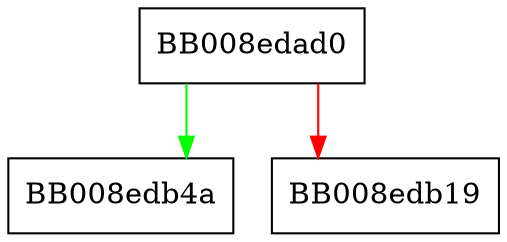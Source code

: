 digraph _dl_tls_static_surplus_init {
  node [shape="box"];
  graph [splines=ortho];
  BB008edad0 -> BB008edb4a [color="green"];
  BB008edad0 -> BB008edb19 [color="red"];
}